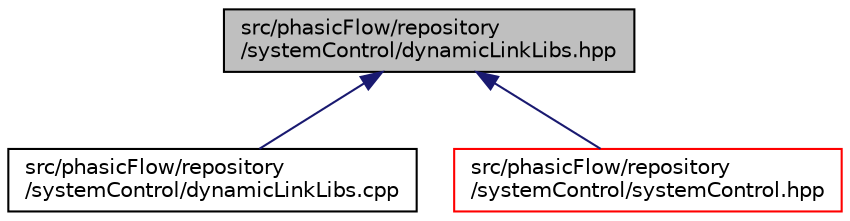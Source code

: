 digraph "src/phasicFlow/repository/systemControl/dynamicLinkLibs.hpp"
{
 // LATEX_PDF_SIZE
  edge [fontname="Helvetica",fontsize="10",labelfontname="Helvetica",labelfontsize="10"];
  node [fontname="Helvetica",fontsize="10",shape=record];
  Node1 [label="src/phasicFlow/repository\l/systemControl/dynamicLinkLibs.hpp",height=0.2,width=0.4,color="black", fillcolor="grey75", style="filled", fontcolor="black",tooltip=" "];
  Node1 -> Node2 [dir="back",color="midnightblue",fontsize="10",style="solid",fontname="Helvetica"];
  Node2 [label="src/phasicFlow/repository\l/systemControl/dynamicLinkLibs.cpp",height=0.2,width=0.4,color="black", fillcolor="white", style="filled",URL="$dynamicLinkLibs_8cpp.html",tooltip=" "];
  Node1 -> Node3 [dir="back",color="midnightblue",fontsize="10",style="solid",fontname="Helvetica"];
  Node3 [label="src/phasicFlow/repository\l/systemControl/systemControl.hpp",height=0.2,width=0.4,color="red", fillcolor="white", style="filled",URL="$systemControl_8hpp.html",tooltip=" "];
}
